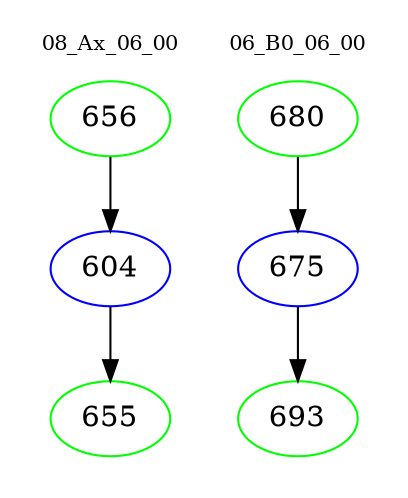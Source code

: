 digraph{
subgraph cluster_0 {
color = white
label = "08_Ax_06_00";
fontsize=10;
T0_656 [label="656", color="green"]
T0_656 -> T0_604 [color="black"]
T0_604 [label="604", color="blue"]
T0_604 -> T0_655 [color="black"]
T0_655 [label="655", color="green"]
}
subgraph cluster_1 {
color = white
label = "06_B0_06_00";
fontsize=10;
T1_680 [label="680", color="green"]
T1_680 -> T1_675 [color="black"]
T1_675 [label="675", color="blue"]
T1_675 -> T1_693 [color="black"]
T1_693 [label="693", color="green"]
}
}
